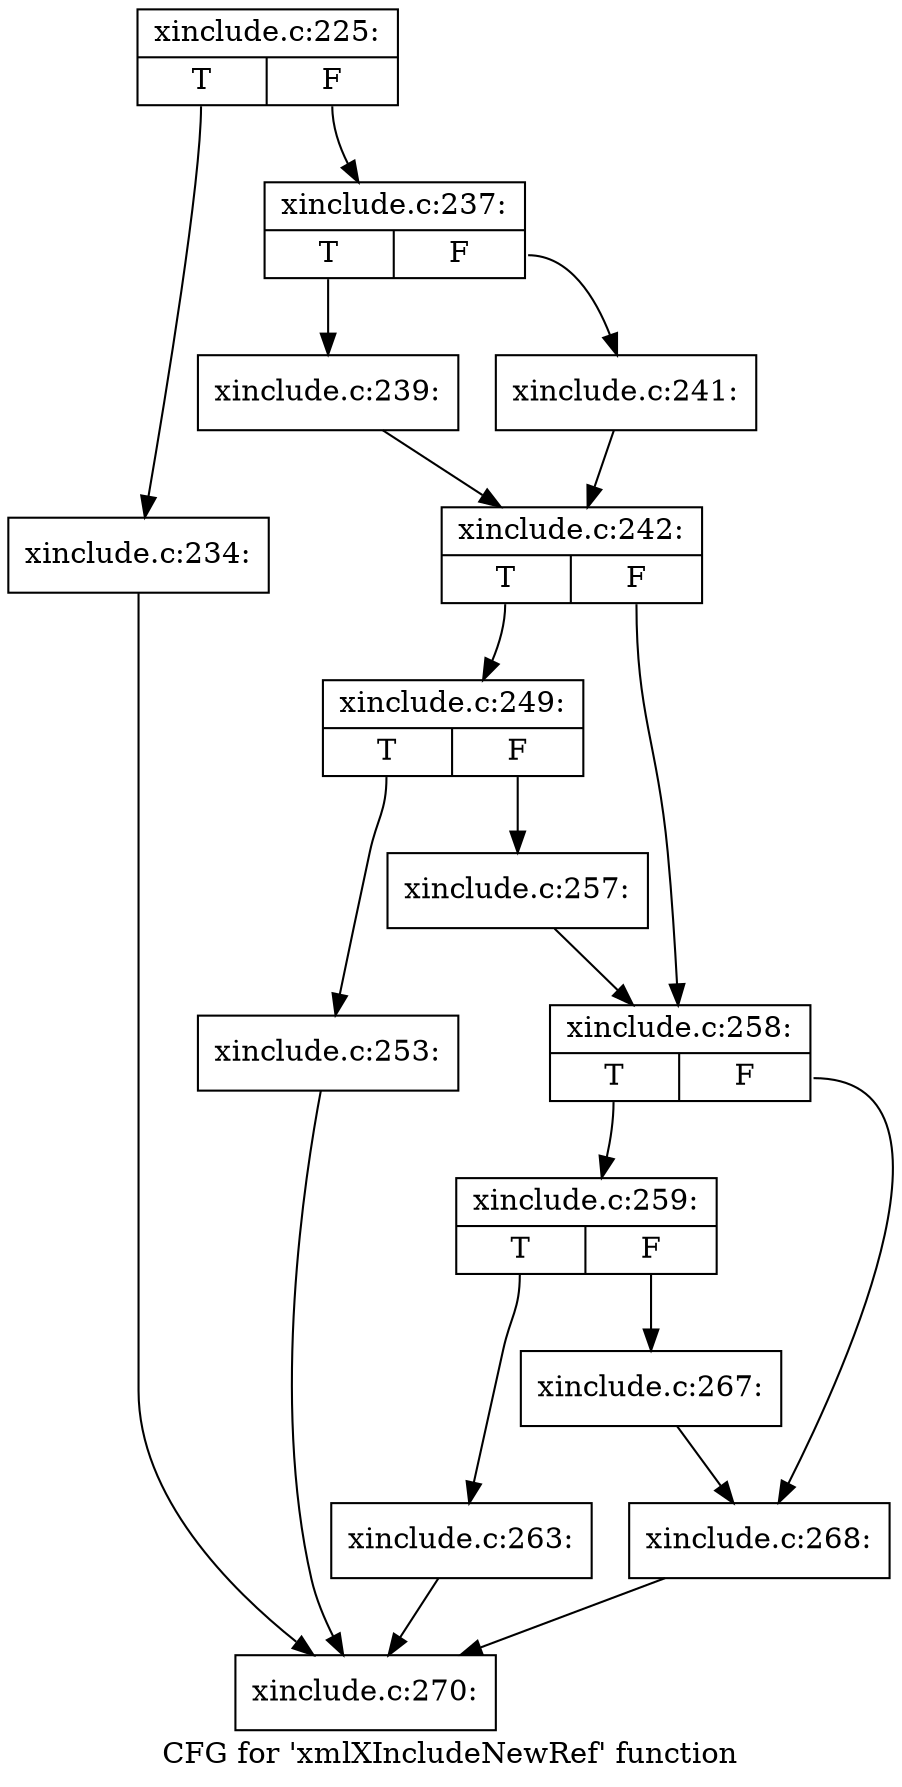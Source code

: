 digraph "CFG for 'xmlXIncludeNewRef' function" {
	label="CFG for 'xmlXIncludeNewRef' function";

	Node0x54e0870 [shape=record,label="{xinclude.c:225:|{<s0>T|<s1>F}}"];
	Node0x54e0870:s0 -> Node0x54e1a30;
	Node0x54e0870:s1 -> Node0x54e1a80;
	Node0x54e1a30 [shape=record,label="{xinclude.c:234:}"];
	Node0x54e1a30 -> Node0x54e0b60;
	Node0x54e1a80 [shape=record,label="{xinclude.c:237:|{<s0>T|<s1>F}}"];
	Node0x54e1a80:s0 -> Node0x54e2640;
	Node0x54e1a80:s1 -> Node0x54e26e0;
	Node0x54e2640 [shape=record,label="{xinclude.c:239:}"];
	Node0x54e2640 -> Node0x54e2690;
	Node0x54e26e0 [shape=record,label="{xinclude.c:241:}"];
	Node0x54e26e0 -> Node0x54e2690;
	Node0x54e2690 [shape=record,label="{xinclude.c:242:|{<s0>T|<s1>F}}"];
	Node0x54e2690:s0 -> Node0x54e3de0;
	Node0x54e2690:s1 -> Node0x54e3e30;
	Node0x54e3de0 [shape=record,label="{xinclude.c:249:|{<s0>T|<s1>F}}"];
	Node0x54e3de0:s0 -> Node0x54e4bc0;
	Node0x54e3de0:s1 -> Node0x54e4c10;
	Node0x54e4bc0 [shape=record,label="{xinclude.c:253:}"];
	Node0x54e4bc0 -> Node0x54e0b60;
	Node0x54e4c10 [shape=record,label="{xinclude.c:257:}"];
	Node0x54e4c10 -> Node0x54e3e30;
	Node0x54e3e30 [shape=record,label="{xinclude.c:258:|{<s0>T|<s1>F}}"];
	Node0x54e3e30:s0 -> Node0x54e56f0;
	Node0x54e3e30:s1 -> Node0x54e5740;
	Node0x54e56f0 [shape=record,label="{xinclude.c:259:|{<s0>T|<s1>F}}"];
	Node0x54e56f0:s0 -> Node0x54e6970;
	Node0x54e56f0:s1 -> Node0x54e69c0;
	Node0x54e6970 [shape=record,label="{xinclude.c:263:}"];
	Node0x54e6970 -> Node0x54e0b60;
	Node0x54e69c0 [shape=record,label="{xinclude.c:267:}"];
	Node0x54e69c0 -> Node0x54e5740;
	Node0x54e5740 [shape=record,label="{xinclude.c:268:}"];
	Node0x54e5740 -> Node0x54e0b60;
	Node0x54e0b60 [shape=record,label="{xinclude.c:270:}"];
}

